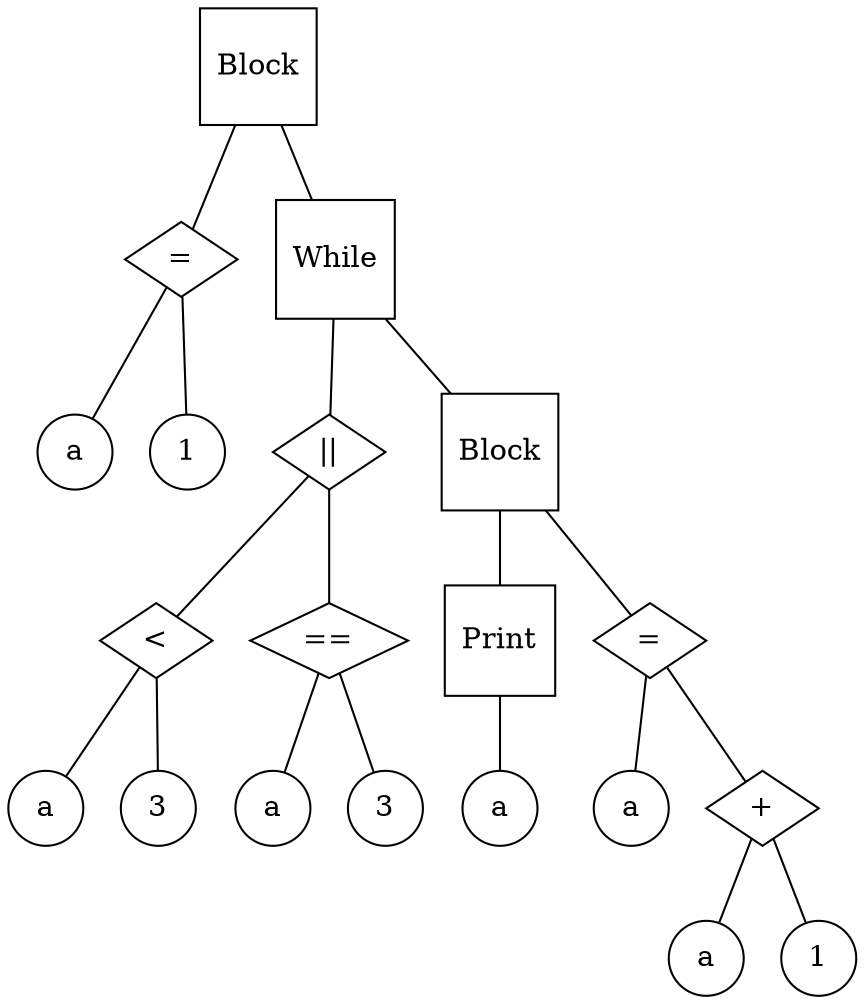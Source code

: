 graph g {
n0 [label = "Block", shape="square"]
n1 [label = "=", shape="diamond"]
n2 [label = "a", shape="circle"]
n3 [label = "1", shape="circle"]
n4 [label = "While", shape="square"]
n5 [label = "||", shape="diamond"]
n6 [label = "<", shape="diamond"]
n7 [label = "a", shape="circle"]
n8 [label = "3", shape="circle"]
n9 [label = "==", shape="diamond"]
n10 [label = "a", shape="circle"]
n11 [label = "3", shape="circle"]
n12 [label = "Block", shape="square"]
n13 [label = "Print", shape="square"]
n14 [label = "a", shape="circle"]
n15 [label = "=", shape="diamond"]
n16 [label = "a", shape="circle"]
n17 [label = "+", shape="diamond"]
n18 [label = "a", shape="circle"]
n19 [label = "1", shape="circle"]

"n0" -- "n1" -- "n2"
"n1" -- "n3"
"n0" -- "n4" -- "n5" -- "n6" -- "n7"
"n6" -- "n8"
"n5" -- "n9" -- "n10"
"n9" -- "n11"
"n4" -- "n12" -- "n13" -- "n14"
"n12" -- "n15" -- "n16"
"n15" -- "n17" -- "n18"
"n17" -- "n19"
}

